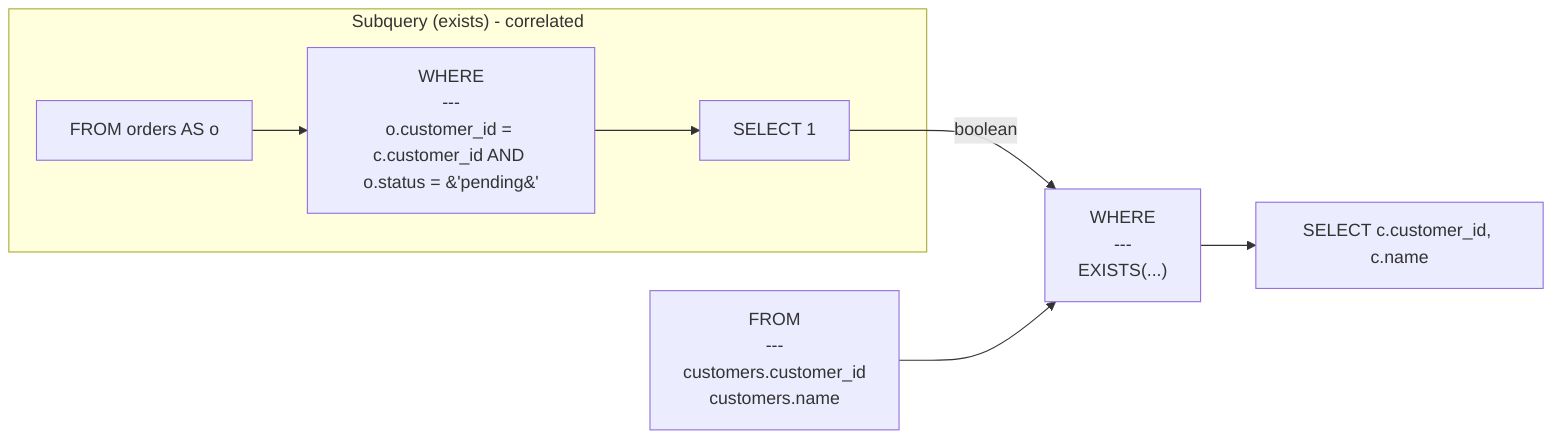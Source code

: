 flowchart LR
    node_0["FROM<br/>---<br/>customers.customer_id<br/>customers.name"]
    node_1["WHERE<br/>---<br/>EXISTS(...)"]
    subgraph subquery_node_2 ["Subquery (exists) - correlated"]
        direction TB
        subq_0_node_0[FROM orders AS o]
        subq_0_node_1["WHERE<br/>---<br/>o.customer_id = c.customer_id AND o.status = &#39;pending&#39;"]
        subq_0_node_2["SELECT 1"]
        subq_0_node_0 --> subq_0_node_1
        subq_0_node_1 --> subq_0_node_2
    end
    subq_0_node_2 -->|boolean| node_1
    node_3["SELECT c.customer_id, c.name"]
    node_0 --> node_1
    node_1 --> node_3